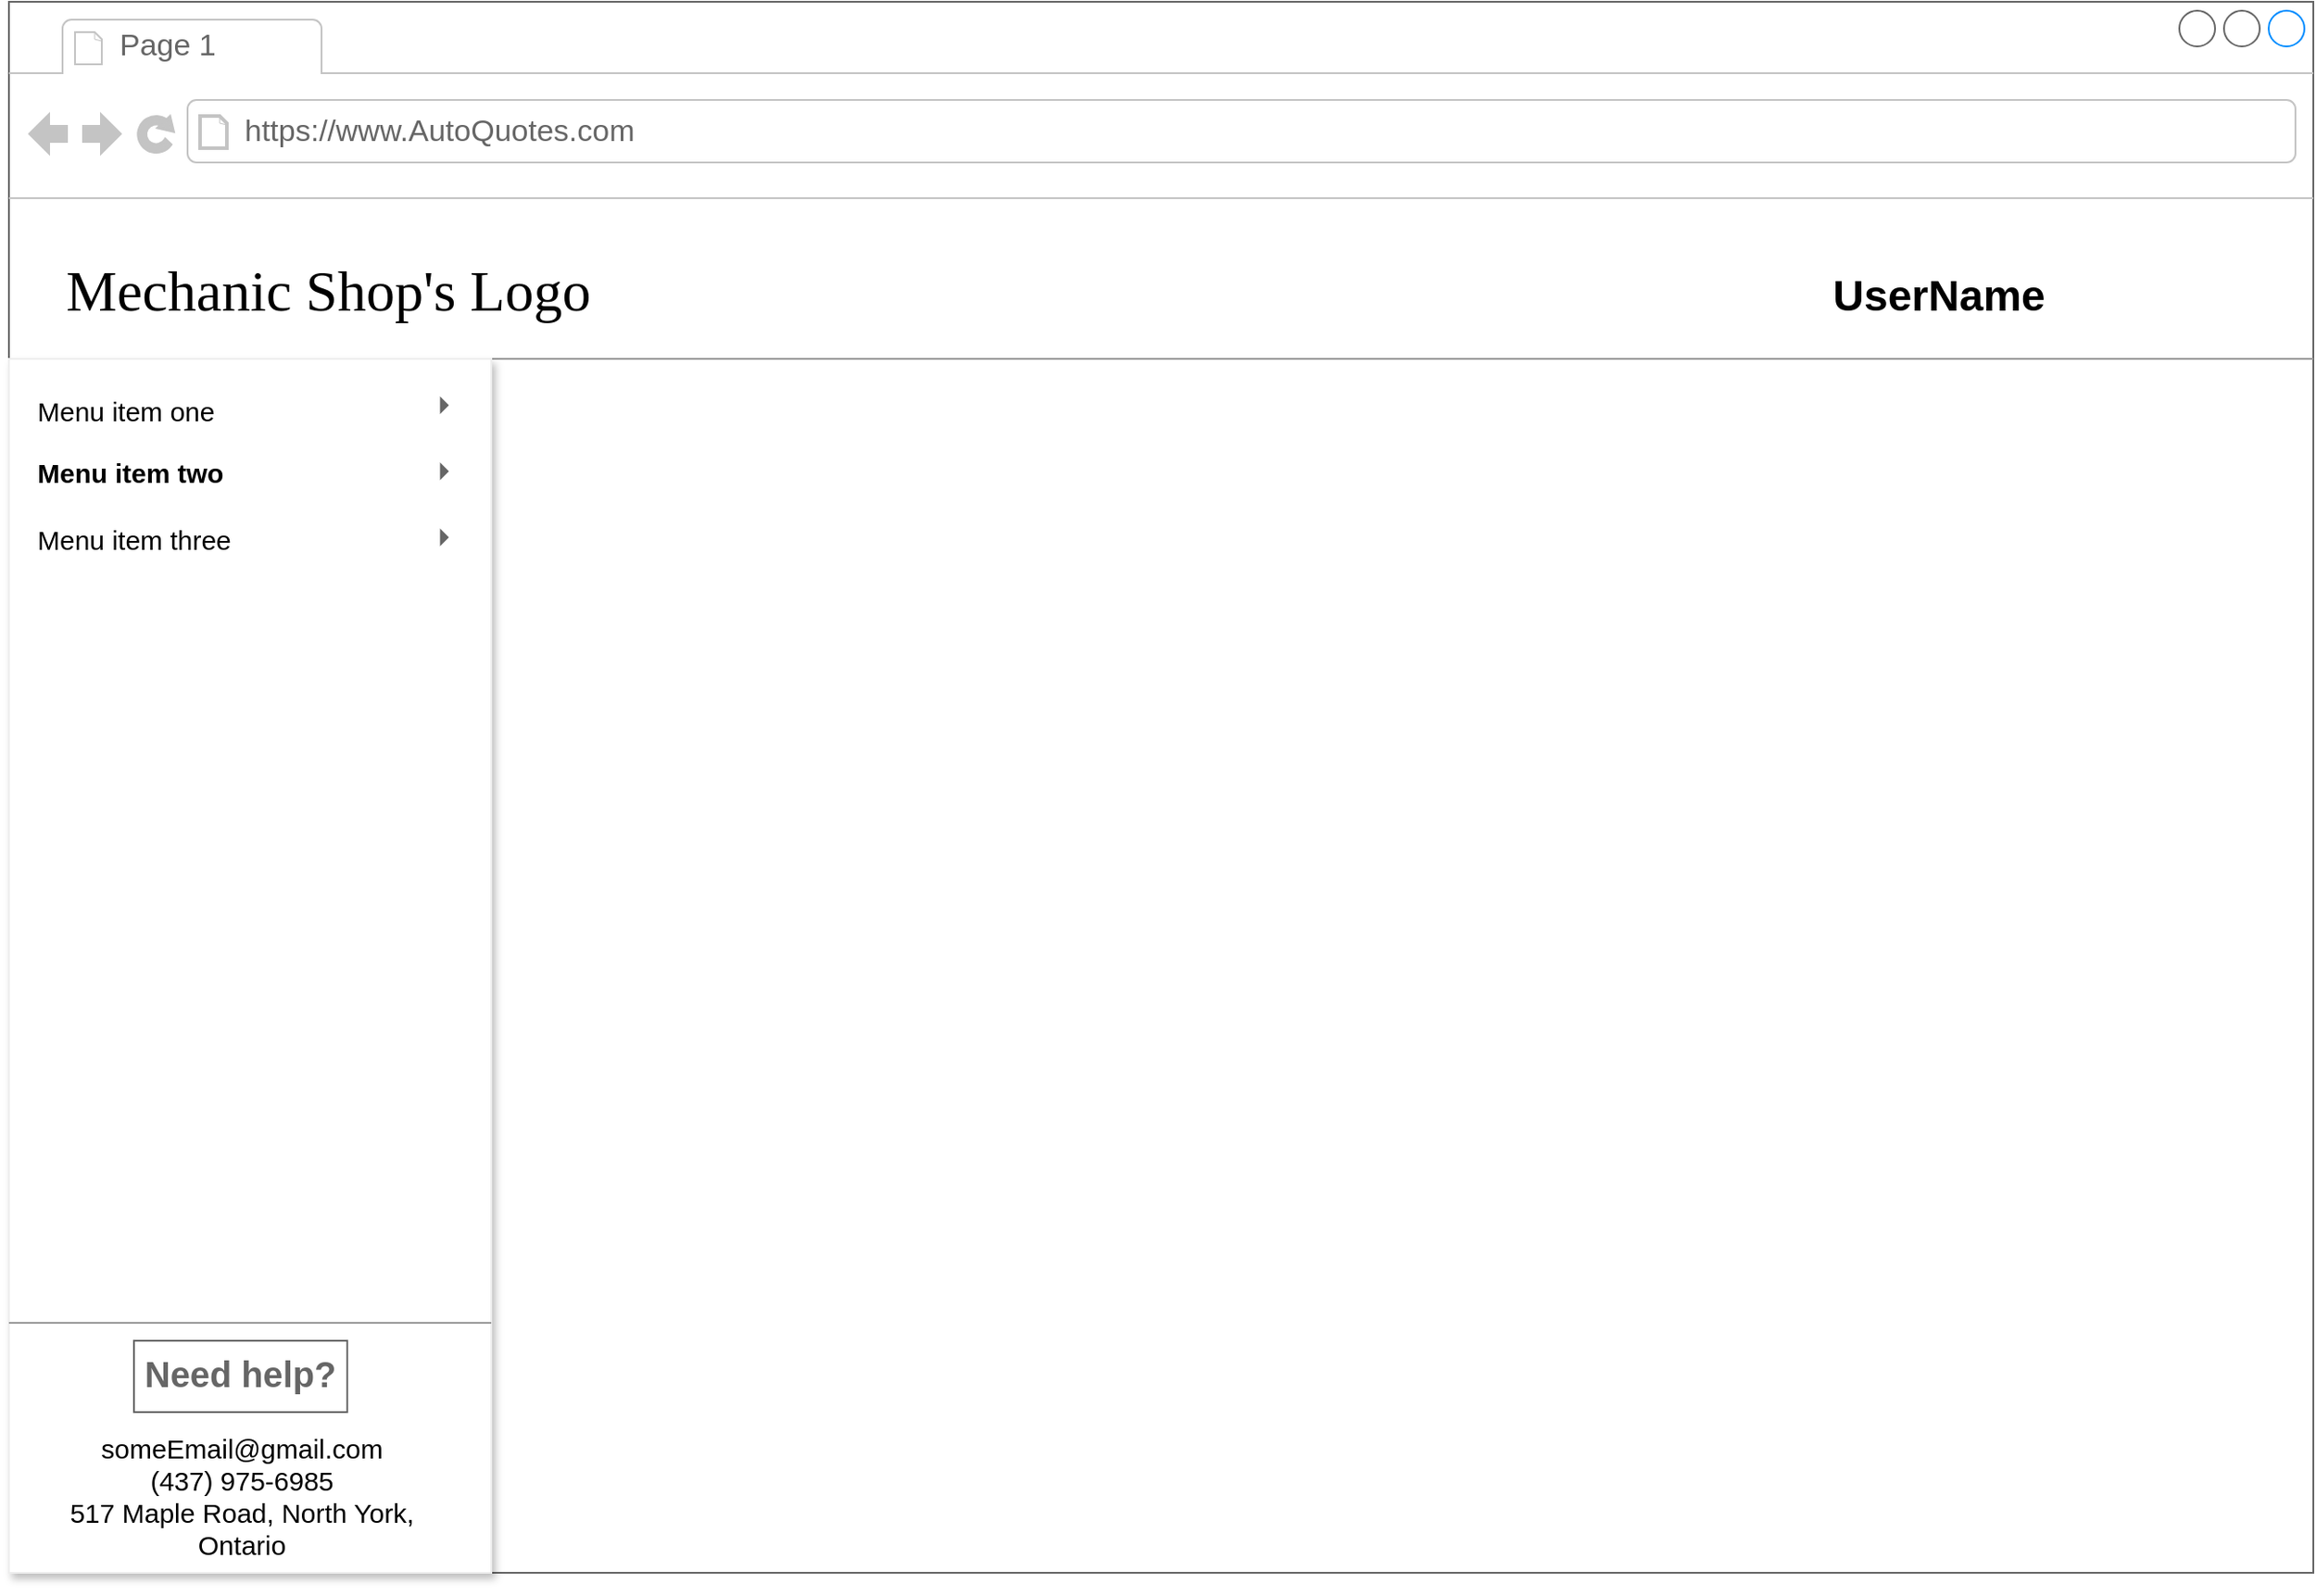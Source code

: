 <mxfile version="20.4.0" type="github" pages="2">
  <diagram name="Page-1" id="2cc2dc42-3aac-f2a9-1cec-7a8b7cbee084">
    <mxGraphModel dx="1207" dy="671" grid="1" gridSize="10" guides="1" tooltips="1" connect="1" arrows="1" fold="1" page="1" pageScale="1" pageWidth="1100" pageHeight="850" background="#ffffff" math="0" shadow="0">
      <root>
        <mxCell id="0" />
        <mxCell id="1" parent="0" />
        <mxCell id="7026571954dc6520-1" value="" style="strokeWidth=1;shadow=0;dashed=0;align=left;html=1;shape=mxgraph.mockup.containers.browserWindow;rSize=0;strokeColor=#666666;mainText=,;recursiveResize=0;rounded=0;labelBackgroundColor=none;fontFamily=Verdana;fontSize=12" parent="1" vertex="1">
          <mxGeometry x="30" y="20" width="1290" height="880" as="geometry" />
        </mxCell>
        <mxCell id="7026571954dc6520-2" value="Page 1" style="strokeWidth=1;shadow=0;dashed=0;align=center;html=1;shape=mxgraph.mockup.containers.anchor;fontSize=17;fontColor=#666666;align=left;" parent="7026571954dc6520-1" vertex="1">
          <mxGeometry x="60" y="12" width="110" height="26" as="geometry" />
        </mxCell>
        <mxCell id="7026571954dc6520-3" value="https://www.AutoQuotes.com" style="strokeWidth=1;shadow=0;dashed=0;align=center;html=1;shape=mxgraph.mockup.containers.anchor;rSize=0;fontSize=17;fontColor=#666666;align=left;" parent="7026571954dc6520-1" vertex="1">
          <mxGeometry x="130" y="60" width="250" height="26" as="geometry" />
        </mxCell>
        <mxCell id="7026571954dc6520-4" value="&lt;font style=&quot;font-size: 32px;&quot;&gt;Mechanic Shop&#39;s Logo&lt;/font&gt;" style="text;html=1;points=[];align=left;verticalAlign=top;spacingTop=-4;fontSize=30;fontFamily=Verdana" parent="7026571954dc6520-1" vertex="1">
          <mxGeometry x="30" y="140" width="340" height="50" as="geometry" />
        </mxCell>
        <mxCell id="7026571954dc6520-15" value="" style="verticalLabelPosition=bottom;shadow=0;dashed=0;align=center;html=1;verticalAlign=top;strokeWidth=1;shape=mxgraph.mockup.markup.line;strokeColor=#999999;rounded=0;labelBackgroundColor=none;fillColor=#ffffff;fontFamily=Verdana;fontSize=12;fontColor=#000000;" parent="7026571954dc6520-1" vertex="1">
          <mxGeometry y="190" width="1290" height="20" as="geometry" />
        </mxCell>
        <mxCell id="uxIm0OtAlCZmldJRl4W5-10" value="" style="shape=image;html=1;verticalAlign=top;verticalLabelPosition=bottom;labelBackgroundColor=#ffffff;imageAspect=0;aspect=fixed;image=https://cdn3.iconfinder.com/data/icons/essential-rounded/64/Rounded-31-128.png" parent="7026571954dc6520-1" vertex="1">
          <mxGeometry x="1160" y="143" width="44" height="44" as="geometry" />
        </mxCell>
        <mxCell id="uxIm0OtAlCZmldJRl4W5-12" value="" style="shape=image;html=1;verticalAlign=top;verticalLabelPosition=bottom;labelBackgroundColor=#ffffff;imageAspect=0;aspect=fixed;image=https://cdn3.iconfinder.com/data/icons/user-interface-169/32/login-128.png" parent="7026571954dc6520-1" vertex="1">
          <mxGeometry x="1210" y="142.5" width="45" height="45" as="geometry" />
        </mxCell>
        <mxCell id="uxIm0OtAlCZmldJRl4W5-13" value="UserName" style="text;strokeColor=none;fillColor=none;html=1;fontSize=24;fontStyle=1;verticalAlign=middle;align=center;" parent="7026571954dc6520-1" vertex="1">
          <mxGeometry x="1020" y="145" width="120" height="40" as="geometry" />
        </mxCell>
        <mxCell id="bczDK4QLQC4bnFottRKD-1" value="" style="perimeter=none;dashed=0;shape=rect;fillColor=#ffffff;strokeColor=#eeeeee;shadow=1;" parent="7026571954dc6520-1" vertex="1">
          <mxGeometry y="200" width="270" height="680" as="geometry" />
        </mxCell>
        <mxCell id="bczDK4QLQC4bnFottRKD-2" value="Menu item one" style="text;verticalAlign=top;fontSize=15;spacing=16;resizeWidth=1;" parent="bczDK4QLQC4bnFottRKD-1" vertex="1">
          <mxGeometry width="268.312" height="42" relative="1" as="geometry" />
        </mxCell>
        <mxCell id="bczDK4QLQC4bnFottRKD-3" value="" style="perimeter=none;dashed=0;shape=mxgraph.gmdl.triangle;strokeColor=none;fillColor=#666666;direction=north;" parent="bczDK4QLQC4bnFottRKD-2" vertex="1">
          <mxGeometry x="1" y="0.5" width="5" height="10" relative="1" as="geometry">
            <mxPoint x="-27" as="offset" />
          </mxGeometry>
        </mxCell>
        <mxCell id="bczDK4QLQC4bnFottRKD-4" value="Menu item two" style="text;verticalAlign=middle;fontSize=15;spacing=16;resizeWidth=1;fontStyle=1" parent="bczDK4QLQC4bnFottRKD-1" vertex="1">
          <mxGeometry width="268.312" height="42" relative="1" as="geometry">
            <mxPoint y="42" as="offset" />
          </mxGeometry>
        </mxCell>
        <mxCell id="bczDK4QLQC4bnFottRKD-5" value="" style="perimeter=none;dashed=0;shape=mxgraph.gmdl.triangle;strokeColor=none;fillColor=#666666;direction=north;" parent="bczDK4QLQC4bnFottRKD-4" vertex="1">
          <mxGeometry x="1" y="0.5" width="5" height="10" relative="1" as="geometry">
            <mxPoint x="-27" y="-5" as="offset" />
          </mxGeometry>
        </mxCell>
        <mxCell id="bczDK4QLQC4bnFottRKD-6" value="Menu item three" style="text;verticalAlign=bottom;fontSize=15;spacing=16;resizeWidth=1;" parent="bczDK4QLQC4bnFottRKD-1" vertex="1">
          <mxGeometry width="268.312" height="42" relative="1" as="geometry">
            <mxPoint y="84" as="offset" />
          </mxGeometry>
        </mxCell>
        <mxCell id="bczDK4QLQC4bnFottRKD-7" value="" style="perimeter=none;dashed=0;shape=mxgraph.gmdl.triangle;strokeColor=none;fillColor=#666666;direction=north;" parent="bczDK4QLQC4bnFottRKD-6" vertex="1">
          <mxGeometry x="1" y="0.5" width="5" height="10" relative="1" as="geometry">
            <mxPoint x="-27" y="-10" as="offset" />
          </mxGeometry>
        </mxCell>
        <mxCell id="uxIm0OtAlCZmldJRl4W5-17" value="&lt;h3&gt;Need help?&lt;/h3&gt;" style="strokeWidth=1;shadow=0;dashed=0;align=center;html=1;shape=mxgraph.mockup.text.textBox;fontColor=#666666;align=left;fontSize=17;spacingLeft=4;spacingTop=-3;strokeColor=#666666;mainText=" parent="bczDK4QLQC4bnFottRKD-1" vertex="1">
          <mxGeometry x="69.99" y="550" width="119.38" height="40" as="geometry" />
        </mxCell>
        <mxCell id="7026571954dc6520-21" value="" style="verticalLabelPosition=bottom;shadow=0;dashed=0;align=center;html=1;verticalAlign=top;strokeWidth=1;shape=mxgraph.mockup.markup.line;strokeColor=#999999;rounded=0;labelBackgroundColor=none;fillColor=#ffffff;fontFamily=Verdana;fontSize=12;fontColor=#000000;" parent="bczDK4QLQC4bnFottRKD-1" vertex="1">
          <mxGeometry y="530" width="270" height="20" as="geometry" />
        </mxCell>
        <mxCell id="uxIm0OtAlCZmldJRl4W5-19" value="&lt;div style=&quot;text-align: center;&quot;&gt;&lt;span style=&quot;font-size: 15px; background-color: initial;&quot;&gt;someEmail@gmail.com&lt;/span&gt;&lt;/div&gt;&lt;font style=&quot;font-size: 15px;&quot;&gt;&lt;div style=&quot;text-align: center;&quot;&gt;&lt;span style=&quot;background-color: initial;&quot;&gt;(437) 975-6985&lt;/span&gt;&lt;/div&gt;&lt;div style=&quot;text-align: center;&quot;&gt;&lt;span style=&quot;background-color: initial;&quot;&gt;517 Maple Road, North York, Ontario&lt;/span&gt;&lt;/div&gt;&lt;div style=&quot;text-align: center;&quot;&gt;&lt;br&gt;&lt;/div&gt;&lt;/font&gt;" style="text;spacingTop=-5;whiteSpace=wrap;html=1;align=left;fontSize=12;fontFamily=Helvetica;fillColor=none;strokeColor=none;" parent="bczDK4QLQC4bnFottRKD-1" vertex="1">
          <mxGeometry x="19.998" y="600" width="219.375" height="60" as="geometry" />
        </mxCell>
      </root>
    </mxGraphModel>
  </diagram>
  <diagram id="mIhOV0RNpQ1VE6VygX9t" name="Page-2">
    <mxGraphModel dx="1207" dy="671" grid="1" gridSize="10" guides="1" tooltips="1" connect="1" arrows="1" fold="1" page="1" pageScale="1" pageWidth="850" pageHeight="1100" math="0" shadow="0">
      <root>
        <mxCell id="0" />
        <mxCell id="1" parent="0" />
      </root>
    </mxGraphModel>
  </diagram>
</mxfile>
